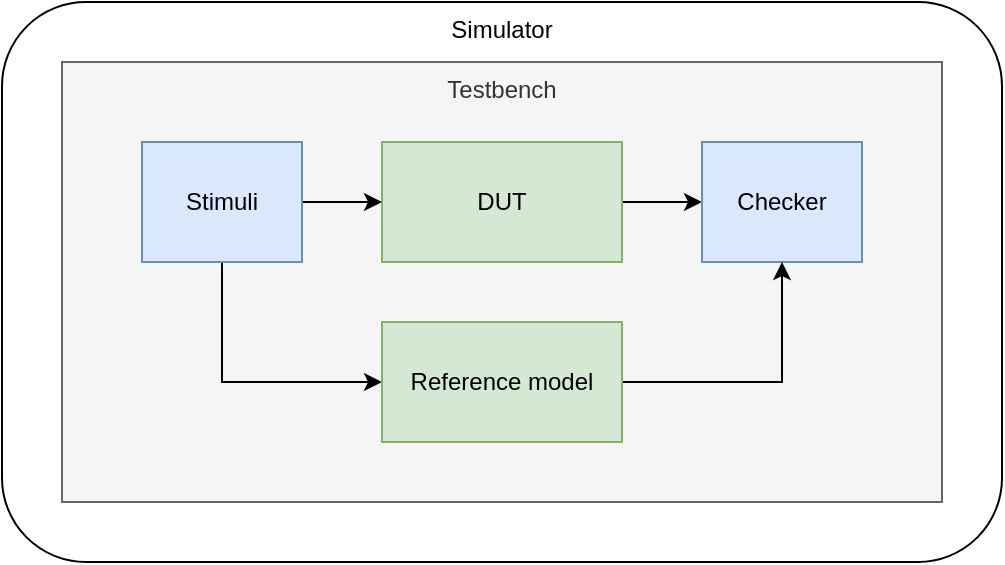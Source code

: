 <mxfile version="16.5.1" type="device"><diagram id="vomTti7XoeUnKlfPLwag" name="Page-1"><mxGraphModel dx="760" dy="707" grid="1" gridSize="10" guides="1" tooltips="1" connect="1" arrows="1" fold="1" page="1" pageScale="1" pageWidth="1600" pageHeight="1200" math="0" shadow="0"><root><mxCell id="0"/><mxCell id="1" parent="0"/><mxCell id="lqBDusMRU_i_0y0wXLZC-2" value="Simulator" style="rounded=1;whiteSpace=wrap;html=1;verticalAlign=top;" vertex="1" parent="1"><mxGeometry x="250" y="380" width="500" height="280" as="geometry"/></mxCell><mxCell id="lqBDusMRU_i_0y0wXLZC-4" value="Testbench" style="rounded=0;whiteSpace=wrap;html=1;labelPosition=center;verticalLabelPosition=middle;align=center;verticalAlign=top;fillColor=#f5f5f5;fontColor=#333333;strokeColor=#666666;" vertex="1" parent="1"><mxGeometry x="280" y="410" width="440" height="220" as="geometry"/></mxCell><mxCell id="lqBDusMRU_i_0y0wXLZC-9" style="edgeStyle=orthogonalEdgeStyle;rounded=0;orthogonalLoop=1;jettySize=auto;html=1;exitX=1;exitY=0.5;exitDx=0;exitDy=0;" edge="1" parent="1" source="lqBDusMRU_i_0y0wXLZC-3" target="lqBDusMRU_i_0y0wXLZC-5"><mxGeometry relative="1" as="geometry"/></mxCell><mxCell id="lqBDusMRU_i_0y0wXLZC-3" value="DUT" style="rounded=0;whiteSpace=wrap;html=1;fillColor=#d5e8d4;strokeColor=#82b366;" vertex="1" parent="1"><mxGeometry x="440" y="450" width="120" height="60" as="geometry"/></mxCell><mxCell id="lqBDusMRU_i_0y0wXLZC-5" value="Checker" style="rounded=0;whiteSpace=wrap;html=1;fillColor=#dae8fc;strokeColor=#6c8ebf;" vertex="1" parent="1"><mxGeometry x="600" y="450" width="80" height="60" as="geometry"/></mxCell><mxCell id="lqBDusMRU_i_0y0wXLZC-8" style="edgeStyle=orthogonalEdgeStyle;rounded=0;orthogonalLoop=1;jettySize=auto;html=1;exitX=1;exitY=0.5;exitDx=0;exitDy=0;entryX=0;entryY=0.5;entryDx=0;entryDy=0;" edge="1" parent="1" source="lqBDusMRU_i_0y0wXLZC-6" target="lqBDusMRU_i_0y0wXLZC-3"><mxGeometry relative="1" as="geometry"/></mxCell><mxCell id="lqBDusMRU_i_0y0wXLZC-12" style="edgeStyle=orthogonalEdgeStyle;rounded=0;orthogonalLoop=1;jettySize=auto;html=1;exitX=0.5;exitY=1;exitDx=0;exitDy=0;entryX=0;entryY=0.5;entryDx=0;entryDy=0;" edge="1" parent="1" source="lqBDusMRU_i_0y0wXLZC-6" target="lqBDusMRU_i_0y0wXLZC-23"><mxGeometry relative="1" as="geometry"><mxPoint x="359.96" y="570.34" as="targetPoint"/></mxGeometry></mxCell><mxCell id="lqBDusMRU_i_0y0wXLZC-6" value="Stimuli" style="rounded=0;whiteSpace=wrap;html=1;fillColor=#dae8fc;strokeColor=#6c8ebf;" vertex="1" parent="1"><mxGeometry x="320" y="450" width="80" height="60" as="geometry"/></mxCell><mxCell id="lqBDusMRU_i_0y0wXLZC-14" style="edgeStyle=orthogonalEdgeStyle;rounded=0;orthogonalLoop=1;jettySize=auto;html=1;exitX=1;exitY=0.5;exitDx=0;exitDy=0;" edge="1" parent="1" source="lqBDusMRU_i_0y0wXLZC-23" target="lqBDusMRU_i_0y0wXLZC-5"><mxGeometry relative="1" as="geometry"><mxPoint x="640.04" y="570.66" as="sourcePoint"/></mxGeometry></mxCell><mxCell id="lqBDusMRU_i_0y0wXLZC-23" value="Reference model" style="rounded=0;whiteSpace=wrap;html=1;fillColor=#d5e8d4;strokeColor=#82b366;" vertex="1" parent="1"><mxGeometry x="440" y="540" width="120" height="60" as="geometry"/></mxCell></root></mxGraphModel></diagram></mxfile>